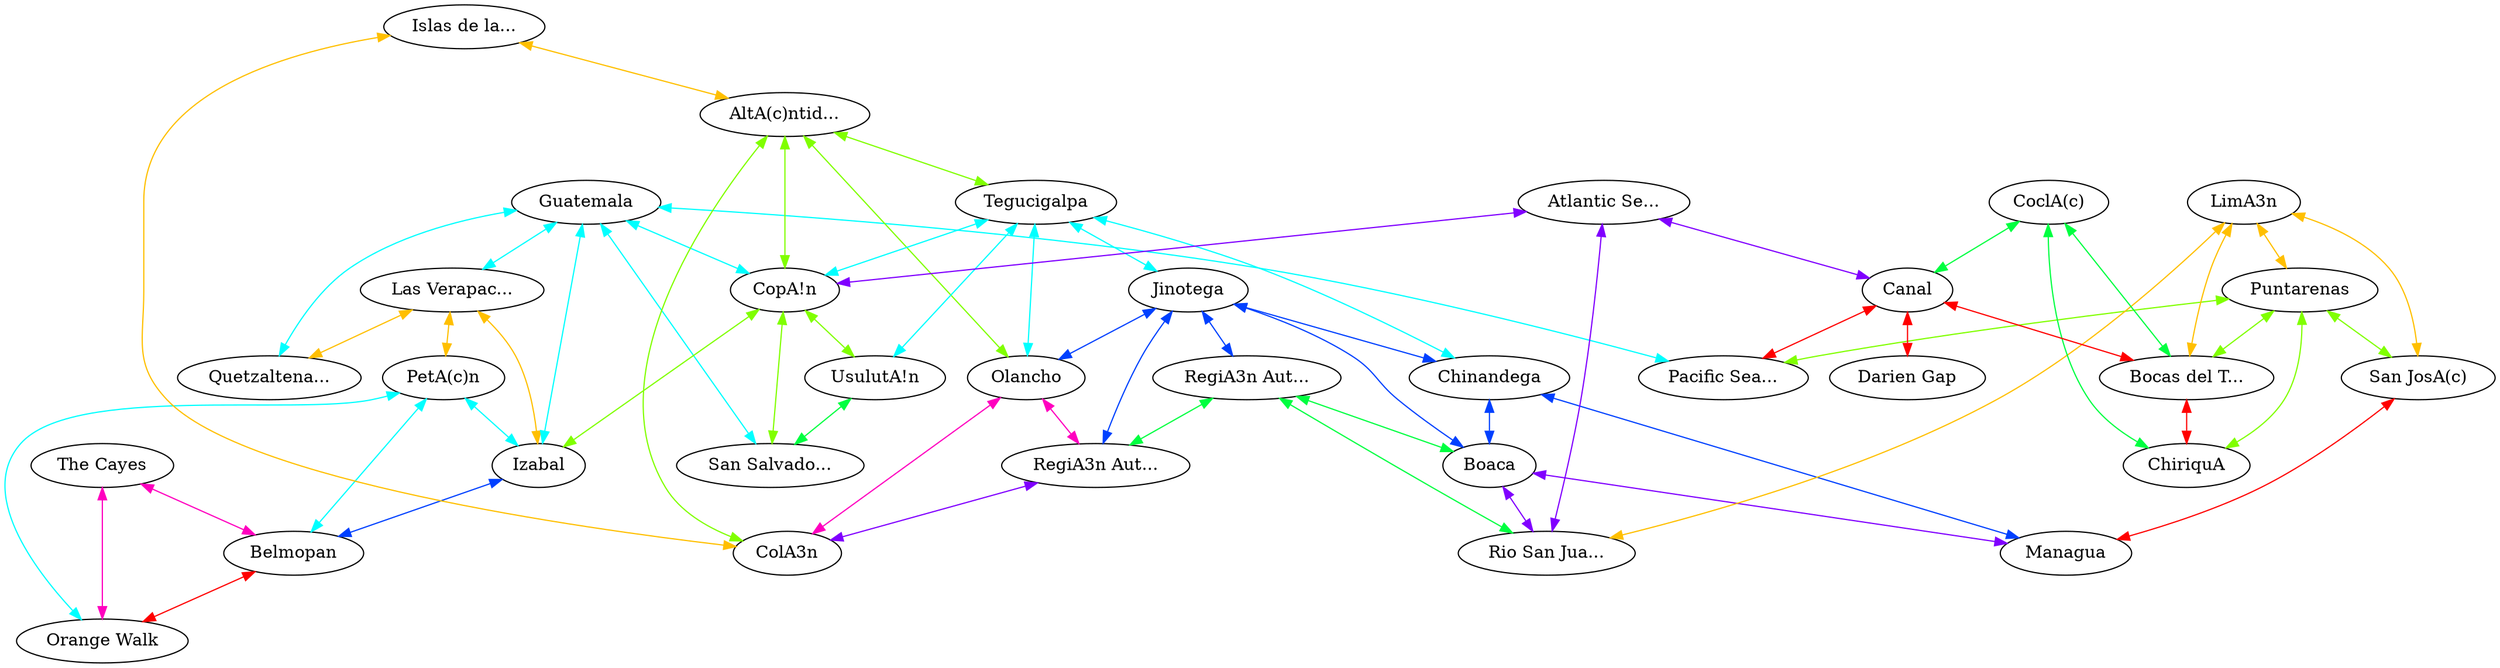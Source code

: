 graph x {
"Orange Walk" [pos="2.125,-1.13888888888889",label="Orange Walk"]
"The Cayes" [pos="2.90277777777778,-1.29166666666667",label="The Cayes"]
"Belmopan" [pos="2.02777777777778,-1.73611111111111",label="Belmopan"]
"PetA(c)n" [pos="1.38888888888889,-1.51388888888889",label="PetA(c)n"]
"Izabal" [pos="1.94444444444444,-2.30555555555556",label="Izabal"]
"Las Verapaces" [pos="0.986111111111111,-2.31944444444444",label="Las Verapac..."]
"Guatemala" [pos="1.33333333333333,-2.70833333333333",label="Guatemala"]
"Quetzaltenango" [pos="0.513888888888889,-2.75",label="Quetzaltena..."]
"San Salvador" [pos="1.72222222222222,-3.15277777777778",label="San Salvado..."]
"UsulutA!n" [pos="2.41666666666667,-3.58333333333333",label="UsulutA!n"]
"CopA!n" [pos="2.23611111111111,-2.72222222222222",label="CopA!n"]
"AltA(c)ntida" [pos="3.06944444444444,-2.55555555555556",label="AltA(c)ntid..."]
"Islas de la BahAa" [pos="3.40277777777778,-1.73611111111111",label="Islas de la..."]
"Tegucigalpa" [pos="2.90277777777778,-3.20833333333333",label="Tegucigalpa"]
"Olancho" [pos="3.70833333333333,-2.86111111111111",label="Olancho"]
"ColA3n" [pos="4.34722222222222,-2.54166666666667",label="ColA3n"]
"RegiA3n AutA3noma del AtlA!ntico Norte" [pos="4.66666666666667,-3.27777777777778",label="RegiA3n Aut..."]
"Jinotega" [pos="4.01388888888889,-3.61111111111111",label="Jinotega"]
"Chinandega" [pos="3.29166666666667,-3.65277777777778",label="Chinandega"]
"Managua" [pos="3.44444444444444,-4.51388888888889",label="Managua"]
"Boaca" [pos="4,-4.29166666666667",label="Boaca"]
"RegiA3n AutA3noma del AtlA!ntico Sur" [pos="4.625,-4.125",label="RegiA3n Aut..."]
"Rio San Juan" [pos="4.52777777777778,-4.86111111111111",label="Rio San Jua..."]
"San JosA(c)" [pos="3.84722222222222,-5.29166666666667",label="San JosA(c)"]
"Puntarenas" [pos="4.80555555555556,-5.90277777777778",label="Puntarenas"]
"LimA3n" [pos="4.94444444444444,-5.61111111111111",label="LimA3n"]
"ChiriquA" [pos="5.81944444444444,-6.51388888888889",label="ChiriquA"]
"Bocas del Toro" [pos="6.01388888888889,-6.26388888888889",label="Bocas del T..."]
"CoclA(c)" [pos="6.51388888888889,-6.95833333333333",label="CoclA(c)"]
"Canal" [pos="7.25,-6.04166666666667",label="Canal"]
"Darien Gap" [pos="8.11111111111111,-6.375",label="Darien Gap"]
"Pacific Sea Route" [pos="2.66666666666667,-5.09722222222222",label="Pacific Sea..."]
"Atlantic Sea Route" [pos="5.79166666666667,-2.16666666666667",label="Atlantic Se..."]
"Islas de la BahAa" -- "AltA(c)ntida" [dir="both",color="0.125,1,1"]
"Islas de la BahAa" -- "ColA3n" [dir="both",color="0.125,1,1"]
"AltA(c)ntida" -- "Olancho" [dir="both",color="0.25,1,1"]
"AltA(c)ntida" -- "Tegucigalpa" [dir="both",color="0.25,1,1"]
"AltA(c)ntida" -- "CopA!n" [dir="both",color="0.25,1,1"]
"AltA(c)ntida" -- "ColA3n" [dir="both",color="0.25,1,1"]
"CoclA(c)" -- "ChiriquA" [dir="both",color="0.375,1,1"]
"CoclA(c)" -- "Canal" [dir="both",color="0.375,1,1"]
"CoclA(c)" -- "Bocas del Toro" [dir="both",color="0.375,1,1"]
"Tegucigalpa" -- "UsulutA!n" [dir="both",color="0.5,1,1"]
"Tegucigalpa" -- "Olancho" [dir="both",color="0.5,1,1"]
"Tegucigalpa" -- "Jinotega" [dir="both",color="0.5,1,1"]
"Tegucigalpa" -- "CopA!n" [dir="both",color="0.5,1,1"]
"Tegucigalpa" -- "Chinandega" [dir="both",color="0.5,1,1"]
"Jinotega" -- "RegiA3n AutA3noma del AtlA!ntico Sur" [dir="both",color="0.625,1,1"]
"Jinotega" -- "Olancho" [dir="both",color="0.625,1,1"]
"Jinotega" -- "Boaca" [dir="both",color="0.625,1,1"]
"Jinotega" -- "RegiA3n AutA3noma del AtlA!ntico Norte" [dir="both",color="0.625,1,1"]
"Jinotega" -- "Chinandega" [dir="both",color="0.625,1,1"]
"Atlantic Sea Route" -- "Rio San Juan" [dir="both",color="0.75,1,1"]
"Atlantic Sea Route" -- "Canal" [dir="both",color="0.75,1,1"]
"Atlantic Sea Route" -- "CopA!n" [dir="both",color="0.75,1,1"]
"The Cayes" -- "Orange Walk" [dir="both",color="0.875,1,1"]
"The Cayes" -- "Belmopan" [dir="both",color="0.875,1,1"]
"Canal" -- "Pacific Sea Route" [dir="both",color="1,1,1"]
"Canal" -- "Darien Gap" [dir="both",color="1,1,1"]
"Canal" -- "Bocas del Toro" [dir="both",color="1,1,1"]
"LimA3n" -- "San JosA(c)" [dir="both",color="0.125,1,1"]
"LimA3n" -- "Bocas del Toro" [dir="both",color="0.125,1,1"]
"LimA3n" -- "Rio San Juan" [dir="both",color="0.125,1,1"]
"LimA3n" -- "Puntarenas" [dir="both",color="0.125,1,1"]
"Puntarenas" -- "Pacific Sea Route" [dir="both",color="0.25,1,1"]
"Puntarenas" -- "ChiriquA" [dir="both",color="0.25,1,1"]
"Puntarenas" -- "San JosA(c)" [dir="both",color="0.25,1,1"]
"Puntarenas" -- "Bocas del Toro" [dir="both",color="0.25,1,1"]
"RegiA3n AutA3noma del AtlA!ntico Sur" -- "Boaca" [dir="both",color="0.375,1,1"]
"RegiA3n AutA3noma del AtlA!ntico Sur" -- "Rio San Juan" [dir="both",color="0.375,1,1"]
"RegiA3n AutA3noma del AtlA!ntico Sur" -- "RegiA3n AutA3noma del AtlA!ntico Norte" [dir="both",color="0.375,1,1"]
"Guatemala" -- "Pacific Sea Route" [dir="both",color="0.5,1,1"]
"Guatemala" -- "San Salvador" [dir="both",color="0.5,1,1"]
"Guatemala" -- "Izabal" [dir="both",color="0.5,1,1"]
"Guatemala" -- "CopA!n" [dir="both",color="0.5,1,1"]
"Guatemala" -- "Las Verapaces" [dir="both",color="0.5,1,1"]
"Guatemala" -- "Quetzaltenango" [dir="both",color="0.5,1,1"]
"Chinandega" -- "Boaca" [dir="both",color="0.625,1,1"]
"Chinandega" -- "Managua" [dir="both",color="0.625,1,1"]
"Boaca" -- "Rio San Juan" [dir="both",color="0.75,1,1"]
"Boaca" -- "Managua" [dir="both",color="0.75,1,1"]
"Olancho" -- "RegiA3n AutA3noma del AtlA!ntico Norte" [dir="both",color="0.875,1,1"]
"Olancho" -- "ColA3n" [dir="both",color="0.875,1,1"]
"Bocas del Toro" -- "ChiriquA" [dir="both",color="1,1,1"]
"Las Verapaces" -- "PetA(c)n" [dir="both",color="0.125,1,1"]
"Las Verapaces" -- "Izabal" [dir="both",color="0.125,1,1"]
"Las Verapaces" -- "Quetzaltenango" [dir="both",color="0.125,1,1"]
"CopA!n" -- "UsulutA!n" [dir="both",color="0.25,1,1"]
"CopA!n" -- "San Salvador" [dir="both",color="0.25,1,1"]
"CopA!n" -- "Izabal" [dir="both",color="0.25,1,1"]
"UsulutA!n" -- "San Salvador" [dir="both",color="0.375,1,1"]
"PetA(c)n" -- "Orange Walk" [dir="both",color="0.5,1,1"]
"PetA(c)n" -- "Belmopan" [dir="both",color="0.5,1,1"]
"PetA(c)n" -- "Izabal" [dir="both",color="0.5,1,1"]
"Izabal" -- "Belmopan" [dir="both",color="0.625,1,1"]
"Belmopan" -- "Orange Walk" [dir="both",color="1,1,1"]
"RegiA3n AutA3noma del AtlA!ntico Norte" -- "ColA3n" [dir="both",color="0.75,1,1"]
"San JosA(c)" -- "Managua" [dir="both",color="1,1,1"]
}
